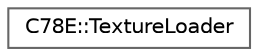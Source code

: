 digraph "Graphical Class Hierarchy"
{
 // LATEX_PDF_SIZE
  bgcolor="transparent";
  edge [fontname=Helvetica,fontsize=10,labelfontname=Helvetica,labelfontsize=10];
  node [fontname=Helvetica,fontsize=10,shape=box,height=0.2,width=0.4];
  rankdir="LR";
  Node0 [id="Node000000",label="C78E::TextureLoader",height=0.2,width=0.4,color="grey40", fillcolor="white", style="filled",URL="$d2/ddf/class_c78_e_1_1_texture_loader.html",tooltip=" "];
}
